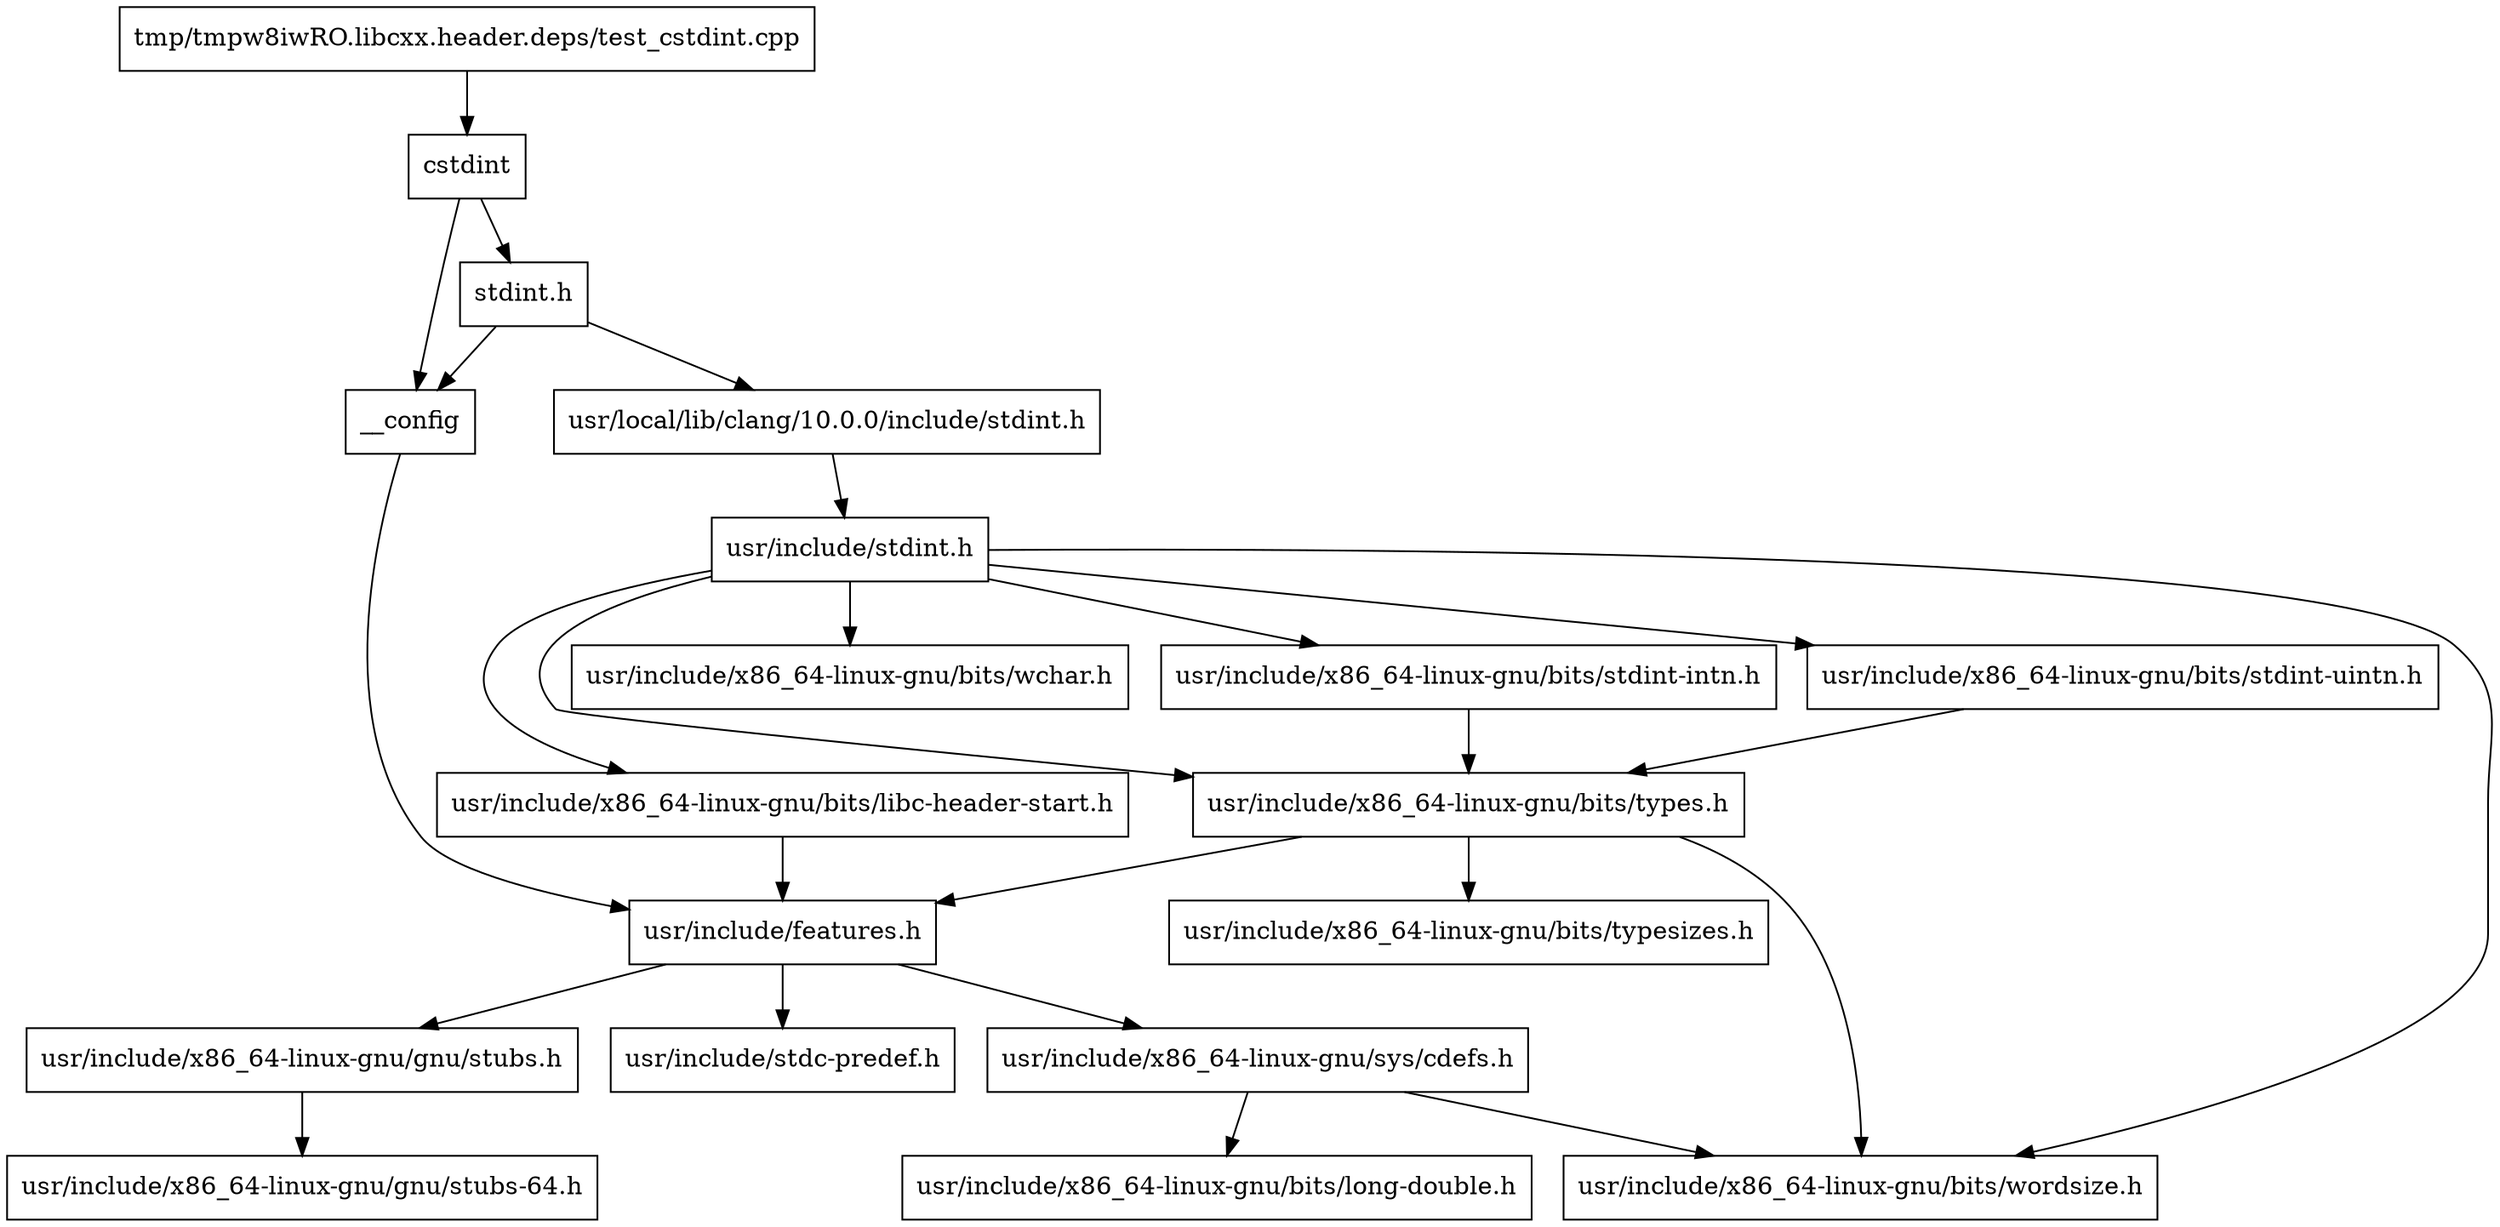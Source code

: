 digraph "dependencies" {
  header_1 [ shape="box", label="cstdint"];
  header_0 [ shape="box", label="tmp/tmpw8iwRO.libcxx.header.deps/test_cstdint.cpp"];
  header_2 [ shape="box", label="__config"];
  header_3 [ shape="box", label="usr/include/features.h"];
  header_4 [ shape="box", label="usr/include/stdc-predef.h"];
  header_5 [ shape="box", label="usr/include/x86_64-linux-gnu/sys/cdefs.h"];
  header_6 [ shape="box", label="usr/include/x86_64-linux-gnu/bits/wordsize.h"];
  header_7 [ shape="box", label="usr/include/x86_64-linux-gnu/bits/long-double.h"];
  header_8 [ shape="box", label="usr/include/x86_64-linux-gnu/gnu/stubs.h"];
  header_9 [ shape="box", label="usr/include/x86_64-linux-gnu/gnu/stubs-64.h"];
  header_11 [ shape="box", label="stdint.h"];
  header_12 [ shape="box", label="usr/local/lib/clang/10.0.0/include/stdint.h"];
  header_13 [ shape="box", label="usr/include/stdint.h"];
  header_14 [ shape="box", label="usr/include/x86_64-linux-gnu/bits/libc-header-start.h"];
  header_15 [ shape="box", label="usr/include/x86_64-linux-gnu/bits/types.h"];
  header_16 [ shape="box", label="usr/include/x86_64-linux-gnu/bits/typesizes.h"];
  header_17 [ shape="box", label="usr/include/x86_64-linux-gnu/bits/wchar.h"];
  header_18 [ shape="box", label="usr/include/x86_64-linux-gnu/bits/stdint-intn.h"];
  header_19 [ shape="box", label="usr/include/x86_64-linux-gnu/bits/stdint-uintn.h"];
  header_3 -> header_4;
  header_3 -> header_5;
  header_3 -> header_8;
  header_1 -> header_2;
  header_1 -> header_11;
  header_8 -> header_9;
  header_15 -> header_3;
  header_15 -> header_6;
  header_15 -> header_16;
  header_12 -> header_13;
  header_2 -> header_3;
  header_13 -> header_14;
  header_13 -> header_15;
  header_13 -> header_17;
  header_13 -> header_6;
  header_13 -> header_18;
  header_13 -> header_19;
  header_11 -> header_2;
  header_11 -> header_12;
  header_19 -> header_15;
  header_14 -> header_3;
  header_5 -> header_6;
  header_5 -> header_7;
  header_0 -> header_1;
  header_18 -> header_15;
}
